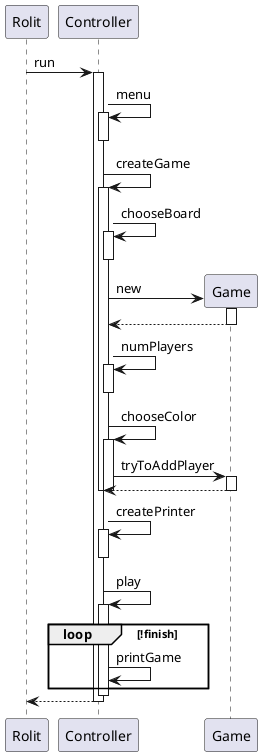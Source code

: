 @startuml
participant Rolit
Rolit -> Controller : run
activate Controller
Controller -> Controller : menu
activate Controller
deactivate Controller
Controller -> Controller : createGame
activate Controller
Controller -> Controller : chooseBoard
activate Controller
deactivate Controller
create Game
Controller -> Game : new
activate Game
Game --> Controller
deactivate Game
Controller -> Controller : numPlayers
activate Controller
deactivate Controller
Controller -> Controller : chooseColor
activate Controller
Controller -> Game : tryToAddPlayer
activate Game
Game --> Controller
deactivate Game
deactivate Controller
deactivate Controller
Controller -> Controller : createPrinter
activate Controller
deactivate Controller
Controller -> Controller : play
activate Controller
loop !finish
Controller -> Controller : printGame
end
deactivate Controller
return
@enduml